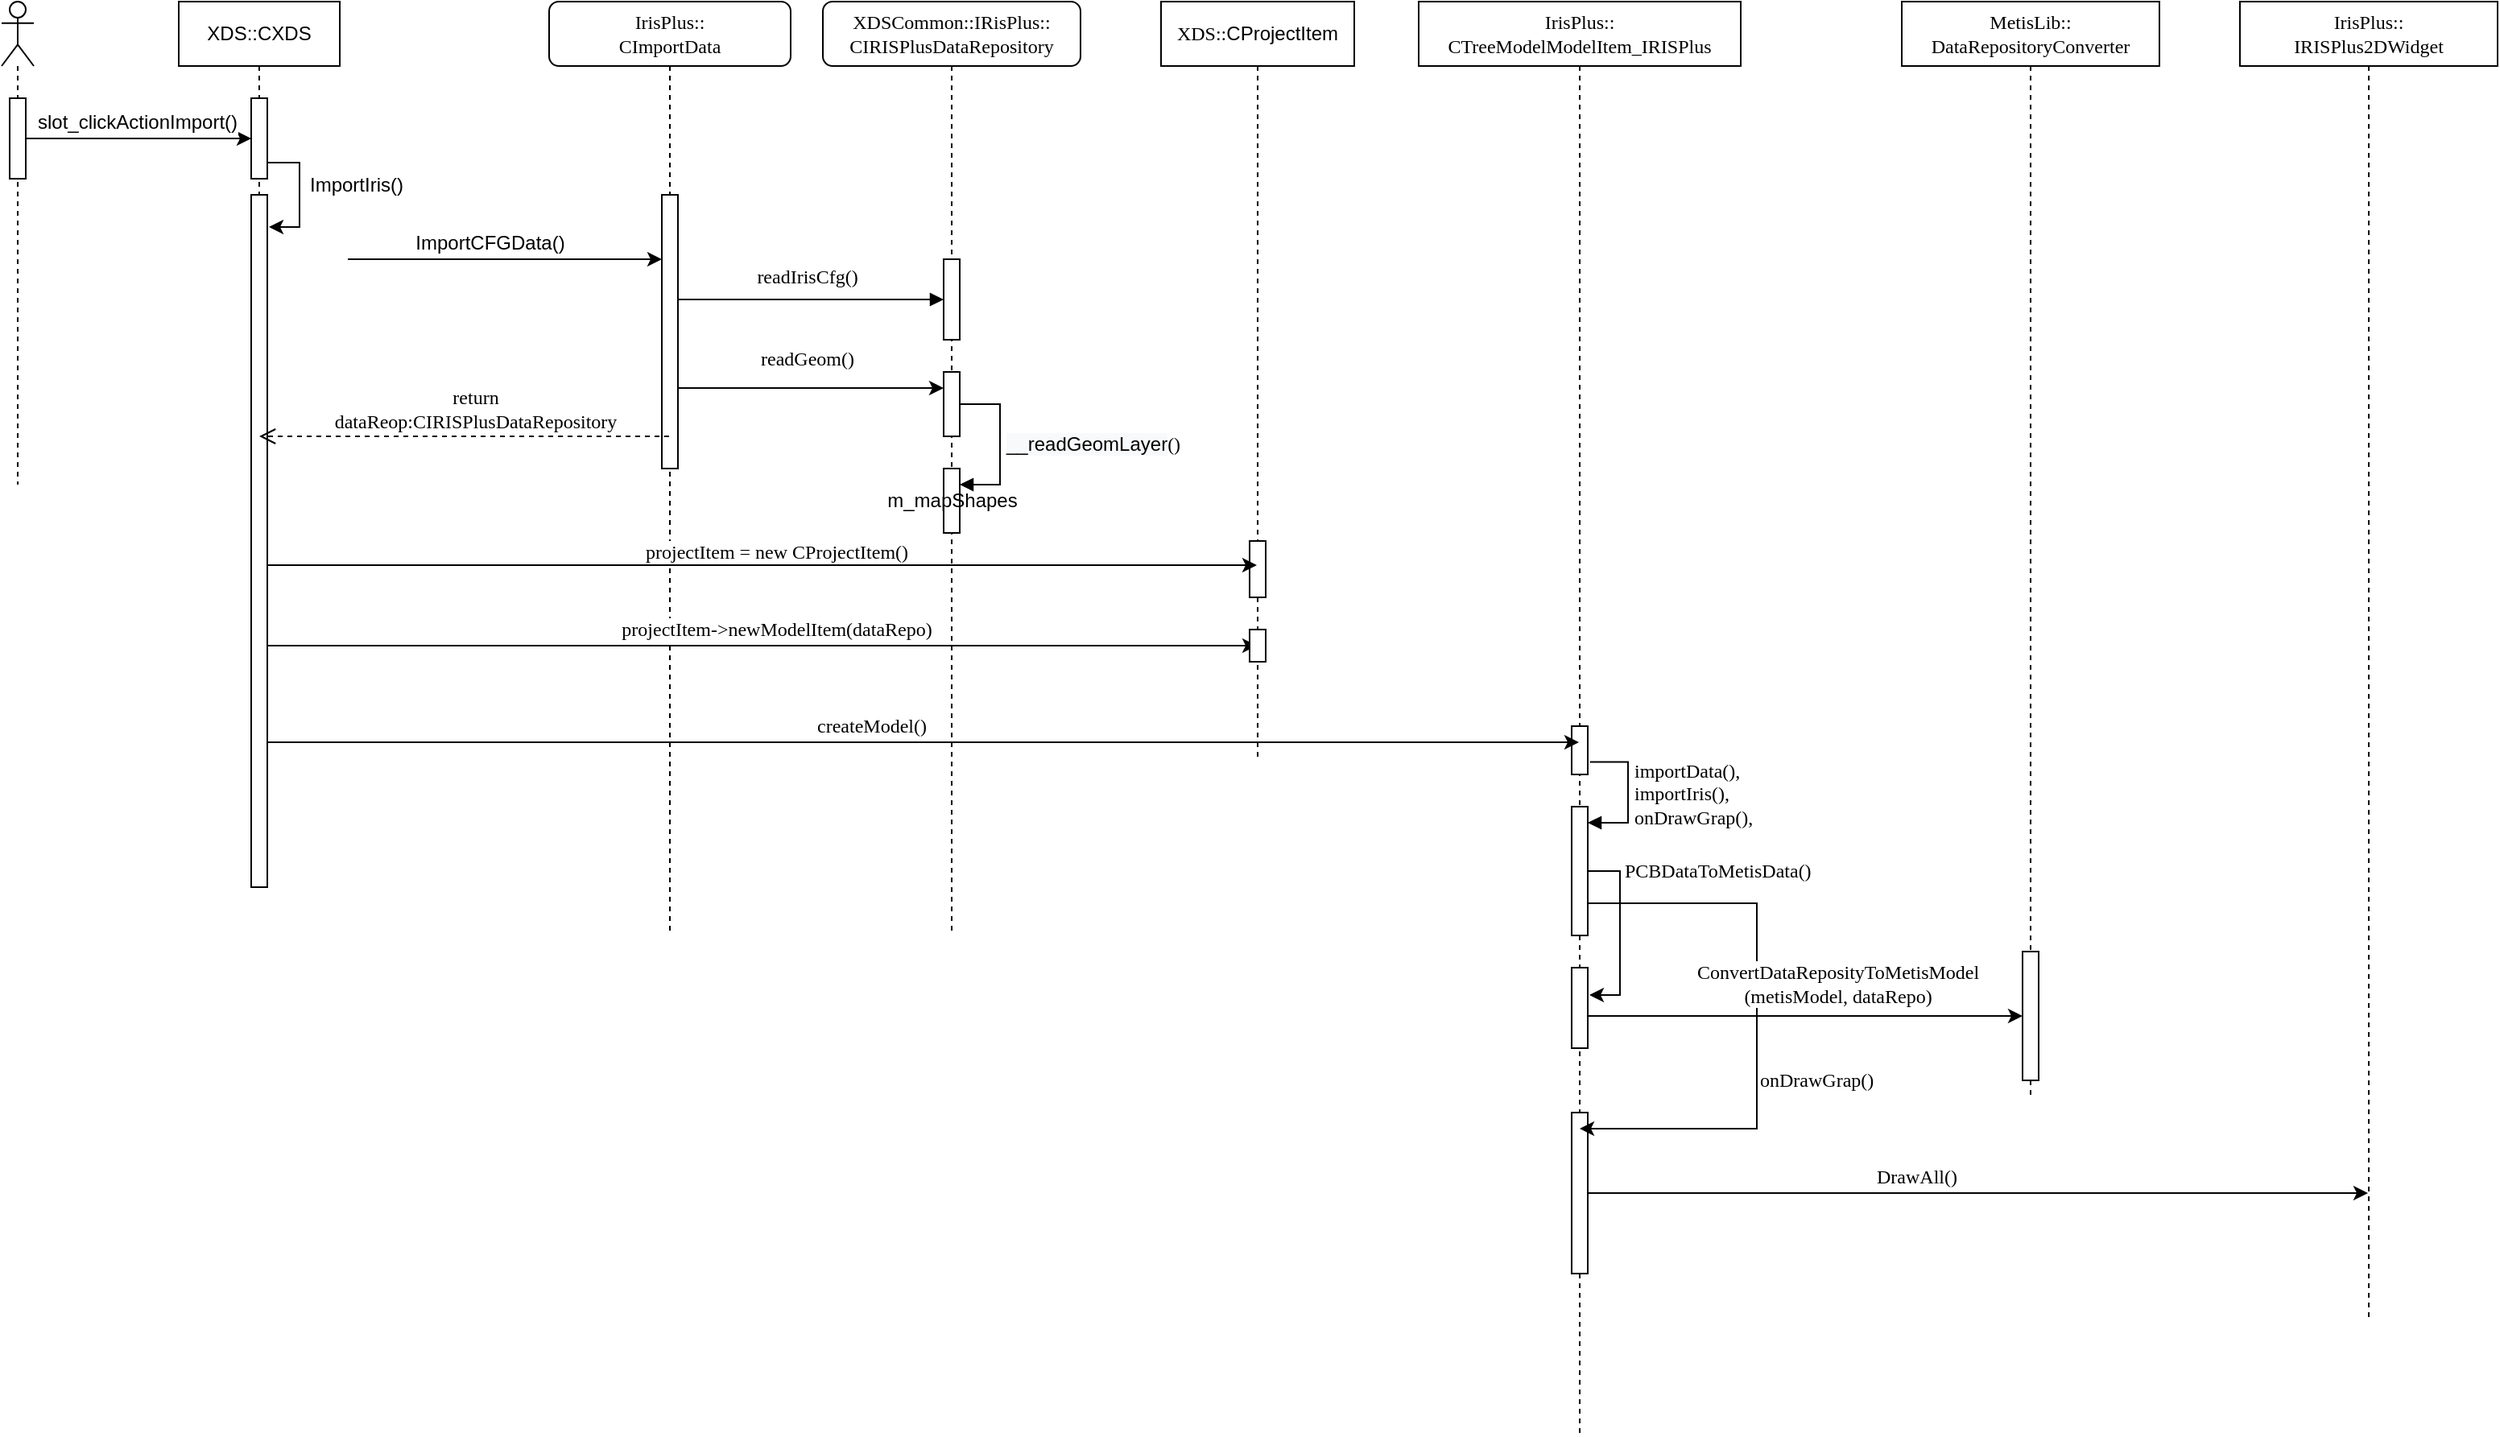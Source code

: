 <mxfile version="14.4.9" type="github">
  <diagram name="Page-1" id="13e1069c-82ec-6db2-03f1-153e76fe0fe0">
    <mxGraphModel dx="2392" dy="759" grid="1" gridSize="10" guides="1" tooltips="1" connect="1" arrows="1" fold="1" page="1" pageScale="1" pageWidth="1100" pageHeight="850" background="#ffffff" math="0" shadow="0">
      <root>
        <mxCell id="0" />
        <mxCell id="1" parent="0" />
        <mxCell id="7baba1c4bc27f4b0-2" value="XDSCommon::IRisPlus::&lt;br&gt;CIRISPlusDataRepository" style="shape=umlLifeline;perimeter=lifelinePerimeter;whiteSpace=wrap;html=1;container=1;collapsible=0;recursiveResize=0;outlineConnect=0;rounded=1;shadow=0;comic=0;labelBackgroundColor=none;strokeWidth=1;fontFamily=Verdana;fontSize=12;align=center;" parent="1" vertex="1">
          <mxGeometry x="250" y="80" width="160" height="580" as="geometry" />
        </mxCell>
        <mxCell id="7baba1c4bc27f4b0-10" value="" style="html=1;points=[];perimeter=orthogonalPerimeter;rounded=0;shadow=0;comic=0;labelBackgroundColor=none;strokeWidth=1;fontFamily=Verdana;fontSize=12;align=center;" parent="7baba1c4bc27f4b0-2" vertex="1">
          <mxGeometry x="75" y="160" width="10" height="50" as="geometry" />
        </mxCell>
        <mxCell id="HAT6p0DpIvaJkLepDCV6-22" value="" style="html=1;points=[];perimeter=orthogonalPerimeter;fontSize=12;" vertex="1" parent="7baba1c4bc27f4b0-2">
          <mxGeometry x="75" y="230" width="10" height="40" as="geometry" />
        </mxCell>
        <mxCell id="HAT6p0DpIvaJkLepDCV6-25" value="m_mapShapes" style="html=1;points=[];perimeter=orthogonalPerimeter;fontSize=12;" vertex="1" parent="7baba1c4bc27f4b0-2">
          <mxGeometry x="75" y="290" width="10" height="40" as="geometry" />
        </mxCell>
        <mxCell id="HAT6p0DpIvaJkLepDCV6-26" value="&lt;div style=&quot;text-align: center&quot;&gt;&lt;font face=&quot;Helvetica&quot;&gt;&lt;span style=&quot;background-color: rgb(248 , 249 , 250)&quot;&gt;__readGeomLayer&lt;/span&gt;&lt;/font&gt;()&lt;/div&gt;" style="edgeStyle=orthogonalEdgeStyle;html=1;align=left;spacingLeft=2;endArrow=block;rounded=0;fontSize=12;fontFamily=Verdana;" edge="1" target="HAT6p0DpIvaJkLepDCV6-25" parent="7baba1c4bc27f4b0-2" source="HAT6p0DpIvaJkLepDCV6-22">
          <mxGeometry relative="1" as="geometry">
            <mxPoint x="80" y="300" as="sourcePoint" />
            <Array as="points">
              <mxPoint x="110" y="250" />
              <mxPoint x="110" y="300" />
            </Array>
          </mxGeometry>
        </mxCell>
        <mxCell id="7baba1c4bc27f4b0-8" value="IrisPlus::&lt;br&gt;CImportData" style="shape=umlLifeline;perimeter=lifelinePerimeter;whiteSpace=wrap;html=1;container=1;collapsible=0;recursiveResize=0;outlineConnect=0;rounded=1;shadow=0;comic=0;labelBackgroundColor=none;strokeWidth=1;fontFamily=Verdana;fontSize=12;align=center;" parent="1" vertex="1">
          <mxGeometry x="80" y="80" width="150" height="580" as="geometry" />
        </mxCell>
        <mxCell id="7baba1c4bc27f4b0-9" value="" style="html=1;points=[];perimeter=orthogonalPerimeter;rounded=0;shadow=0;comic=0;labelBackgroundColor=none;strokeWidth=1;fontFamily=Verdana;fontSize=12;align=center;" parent="7baba1c4bc27f4b0-8" vertex="1">
          <mxGeometry x="70" y="120" width="10" height="170" as="geometry" />
        </mxCell>
        <mxCell id="7baba1c4bc27f4b0-11" value="readIrisCfg()" style="html=1;verticalAlign=bottom;endArrow=block;labelBackgroundColor=none;fontFamily=Verdana;fontSize=12;edgeStyle=elbowEdgeStyle;elbow=vertical;" parent="1" source="7baba1c4bc27f4b0-9" target="7baba1c4bc27f4b0-10" edge="1">
          <mxGeometry x="-0.03" y="5" relative="1" as="geometry">
            <mxPoint x="220" y="190" as="sourcePoint" />
            <mxPoint x="379" y="260" as="targetPoint" />
            <Array as="points">
              <mxPoint x="280" y="265" />
              <mxPoint x="240" y="260" />
              <mxPoint x="270" y="320" />
              <mxPoint x="240" y="260" />
              <mxPoint x="380" y="260" />
            </Array>
            <mxPoint as="offset" />
          </mxGeometry>
        </mxCell>
        <mxCell id="HAT6p0DpIvaJkLepDCV6-6" value="XDS::CXDS&lt;br&gt;" style="shape=umlLifeline;perimeter=lifelinePerimeter;whiteSpace=wrap;html=1;container=1;collapsible=0;recursiveResize=0;outlineConnect=0;" vertex="1" parent="1">
          <mxGeometry x="-150" y="80" width="100" height="550" as="geometry" />
        </mxCell>
        <mxCell id="HAT6p0DpIvaJkLepDCV6-17" style="edgeStyle=orthogonalEdgeStyle;rounded=0;orthogonalLoop=1;jettySize=auto;html=1;" edge="1" parent="HAT6p0DpIvaJkLepDCV6-6" source="HAT6p0DpIvaJkLepDCV6-13">
          <mxGeometry relative="1" as="geometry">
            <mxPoint x="56" y="140" as="targetPoint" />
            <Array as="points">
              <mxPoint x="75" y="100" />
              <mxPoint x="75" y="140" />
              <mxPoint x="56" y="140" />
            </Array>
          </mxGeometry>
        </mxCell>
        <mxCell id="HAT6p0DpIvaJkLepDCV6-18" value="ImportIris()" style="edgeLabel;html=1;align=center;verticalAlign=middle;resizable=0;points=[];fontSize=12;" vertex="1" connectable="0" parent="HAT6p0DpIvaJkLepDCV6-17">
          <mxGeometry x="-0.169" y="4" relative="1" as="geometry">
            <mxPoint x="31" y="1" as="offset" />
          </mxGeometry>
        </mxCell>
        <mxCell id="HAT6p0DpIvaJkLepDCV6-13" value="" style="html=1;points=[];perimeter=orthogonalPerimeter;" vertex="1" parent="HAT6p0DpIvaJkLepDCV6-6">
          <mxGeometry x="45" y="60" width="10" height="50" as="geometry" />
        </mxCell>
        <mxCell id="HAT6p0DpIvaJkLepDCV6-16" value="" style="html=1;points=[];perimeter=orthogonalPerimeter;" vertex="1" parent="HAT6p0DpIvaJkLepDCV6-6">
          <mxGeometry x="45" y="120" width="10" height="430" as="geometry" />
        </mxCell>
        <mxCell id="HAT6p0DpIvaJkLepDCV6-10" value="" style="shape=umlLifeline;participant=umlActor;perimeter=lifelinePerimeter;whiteSpace=wrap;html=1;container=1;collapsible=0;recursiveResize=0;verticalAlign=top;spacingTop=36;outlineConnect=0;" vertex="1" parent="1">
          <mxGeometry x="-260" y="80" width="20" height="300" as="geometry" />
        </mxCell>
        <mxCell id="HAT6p0DpIvaJkLepDCV6-12" value="" style="html=1;points=[];perimeter=orthogonalPerimeter;" vertex="1" parent="HAT6p0DpIvaJkLepDCV6-10">
          <mxGeometry x="5" y="60" width="10" height="50" as="geometry" />
        </mxCell>
        <mxCell id="HAT6p0DpIvaJkLepDCV6-14" style="edgeStyle=orthogonalEdgeStyle;rounded=0;orthogonalLoop=1;jettySize=auto;html=1;" edge="1" parent="1" source="HAT6p0DpIvaJkLepDCV6-12" target="HAT6p0DpIvaJkLepDCV6-13">
          <mxGeometry relative="1" as="geometry" />
        </mxCell>
        <mxCell id="HAT6p0DpIvaJkLepDCV6-15" value="slot_clickActionImport()" style="edgeLabel;html=1;align=center;verticalAlign=middle;resizable=0;points=[];fontSize=12;" vertex="1" connectable="0" parent="HAT6p0DpIvaJkLepDCV6-14">
          <mxGeometry x="-0.371" y="-1" relative="1" as="geometry">
            <mxPoint x="25" y="-11" as="offset" />
          </mxGeometry>
        </mxCell>
        <mxCell id="HAT6p0DpIvaJkLepDCV6-19" style="edgeStyle=orthogonalEdgeStyle;rounded=0;orthogonalLoop=1;jettySize=auto;html=1;" edge="1" parent="1" target="7baba1c4bc27f4b0-9">
          <mxGeometry relative="1" as="geometry">
            <mxPoint x="-45" y="240" as="sourcePoint" />
            <mxPoint x="70" y="290" as="targetPoint" />
            <Array as="points">
              <mxPoint x="150" y="240" />
              <mxPoint x="150" y="240" />
            </Array>
          </mxGeometry>
        </mxCell>
        <mxCell id="HAT6p0DpIvaJkLepDCV6-20" value="ImportCFGData()" style="edgeLabel;html=1;align=center;verticalAlign=middle;resizable=0;points=[];fontSize=12;" vertex="1" connectable="0" parent="HAT6p0DpIvaJkLepDCV6-19">
          <mxGeometry x="-0.197" y="-2" relative="1" as="geometry">
            <mxPoint x="9" y="-12" as="offset" />
          </mxGeometry>
        </mxCell>
        <mxCell id="HAT6p0DpIvaJkLepDCV6-23" style="edgeStyle=orthogonalEdgeStyle;rounded=0;orthogonalLoop=1;jettySize=auto;html=1;fontSize=12;" edge="1" parent="1" source="7baba1c4bc27f4b0-9" target="HAT6p0DpIvaJkLepDCV6-22">
          <mxGeometry relative="1" as="geometry">
            <Array as="points">
              <mxPoint x="240" y="320" />
              <mxPoint x="240" y="320" />
            </Array>
          </mxGeometry>
        </mxCell>
        <mxCell id="HAT6p0DpIvaJkLepDCV6-24" value="readGeom()" style="edgeLabel;html=1;align=center;verticalAlign=bottom;resizable=0;points=[];fontSize=12;labelBackgroundColor=none;fontFamily=Verdana;" vertex="1" connectable="0" parent="HAT6p0DpIvaJkLepDCV6-23">
          <mxGeometry x="-0.176" y="3" relative="1" as="geometry">
            <mxPoint x="12" y="-7" as="offset" />
          </mxGeometry>
        </mxCell>
        <mxCell id="HAT6p0DpIvaJkLepDCV6-29" value="return&lt;br&gt;dataReop:CIRISPlusDataRepository" style="html=1;verticalAlign=bottom;endArrow=open;dashed=1;endSize=8;fontFamily=Verdana;fontSize=12;" edge="1" parent="1" source="7baba1c4bc27f4b0-8" target="HAT6p0DpIvaJkLepDCV6-6">
          <mxGeometry x="-0.051" relative="1" as="geometry">
            <mxPoint x="90" y="339" as="sourcePoint" />
            <mxPoint x="-50" y="339" as="targetPoint" />
            <Array as="points">
              <mxPoint x="40" y="350" />
            </Array>
            <mxPoint as="offset" />
          </mxGeometry>
        </mxCell>
        <mxCell id="HAT6p0DpIvaJkLepDCV6-31" value="IrisPlus::&lt;br&gt;CTreeModelModelItem_IRISPlus" style="shape=umlLifeline;perimeter=lifelinePerimeter;whiteSpace=wrap;html=1;container=1;collapsible=0;recursiveResize=0;outlineConnect=0;labelBackgroundColor=none;fontFamily=Verdana;fontSize=12;" vertex="1" parent="1">
          <mxGeometry x="620" y="80" width="200" height="890" as="geometry" />
        </mxCell>
        <mxCell id="HAT6p0DpIvaJkLepDCV6-42" value="" style="html=1;points=[];perimeter=orthogonalPerimeter;labelBackgroundColor=none;fontFamily=Verdana;fontSize=12;" vertex="1" parent="HAT6p0DpIvaJkLepDCV6-31">
          <mxGeometry x="95" y="450" width="10" height="30" as="geometry" />
        </mxCell>
        <mxCell id="HAT6p0DpIvaJkLepDCV6-53" style="edgeStyle=orthogonalEdgeStyle;rounded=0;orthogonalLoop=1;jettySize=auto;html=1;fontFamily=Verdana;fontSize=12;align=left;" edge="1" parent="HAT6p0DpIvaJkLepDCV6-31" source="HAT6p0DpIvaJkLepDCV6-44">
          <mxGeometry relative="1" as="geometry">
            <mxPoint x="106" y="617" as="targetPoint" />
            <Array as="points">
              <mxPoint x="125" y="540" />
              <mxPoint x="125" y="617" />
            </Array>
          </mxGeometry>
        </mxCell>
        <mxCell id="HAT6p0DpIvaJkLepDCV6-54" value="&lt;span style=&quot;&quot;&gt;PCBDataToMetisData()&lt;/span&gt;" style="edgeLabel;html=1;align=left;verticalAlign=middle;resizable=0;points=[];fontSize=12;fontFamily=Verdana;" vertex="1" connectable="0" parent="HAT6p0DpIvaJkLepDCV6-53">
          <mxGeometry x="-0.359" y="1" relative="1" as="geometry">
            <mxPoint y="-17.5" as="offset" />
          </mxGeometry>
        </mxCell>
        <mxCell id="HAT6p0DpIvaJkLepDCV6-44" value="" style="html=1;points=[];perimeter=orthogonalPerimeter;labelBackgroundColor=none;fontFamily=Verdana;fontSize=12;" vertex="1" parent="HAT6p0DpIvaJkLepDCV6-31">
          <mxGeometry x="95" y="500" width="10" height="80" as="geometry" />
        </mxCell>
        <mxCell id="HAT6p0DpIvaJkLepDCV6-45" value="importData(),&lt;br&gt;importIris(),&lt;br&gt;onDrawGrap(),&lt;br&gt;" style="edgeStyle=orthogonalEdgeStyle;html=1;align=left;spacingLeft=2;endArrow=block;rounded=0;fontFamily=Verdana;fontSize=12;exitX=1.133;exitY=0.743;exitDx=0;exitDy=0;exitPerimeter=0;" edge="1" parent="HAT6p0DpIvaJkLepDCV6-31" source="HAT6p0DpIvaJkLepDCV6-42">
          <mxGeometry relative="1" as="geometry">
            <mxPoint x="100" y="500" as="sourcePoint" />
            <Array as="points">
              <mxPoint x="130" y="472" />
              <mxPoint x="130" y="510" />
              <mxPoint x="105" y="510" />
            </Array>
            <mxPoint x="105" y="510" as="targetPoint" />
          </mxGeometry>
        </mxCell>
        <mxCell id="HAT6p0DpIvaJkLepDCV6-52" value="" style="html=1;points=[];perimeter=orthogonalPerimeter;labelBackgroundColor=none;fontFamily=Verdana;fontSize=12;" vertex="1" parent="HAT6p0DpIvaJkLepDCV6-31">
          <mxGeometry x="95" y="600" width="10" height="50" as="geometry" />
        </mxCell>
        <mxCell id="HAT6p0DpIvaJkLepDCV6-55" value="" style="html=1;points=[];perimeter=orthogonalPerimeter;labelBackgroundColor=none;fontFamily=Verdana;fontSize=12;align=left;" vertex="1" parent="HAT6p0DpIvaJkLepDCV6-31">
          <mxGeometry x="95" y="690" width="10" height="100" as="geometry" />
        </mxCell>
        <mxCell id="HAT6p0DpIvaJkLepDCV6-59" style="edgeStyle=orthogonalEdgeStyle;rounded=0;orthogonalLoop=1;jettySize=auto;html=1;fontFamily=Verdana;fontSize=12;align=left;" edge="1" parent="HAT6p0DpIvaJkLepDCV6-31" source="HAT6p0DpIvaJkLepDCV6-44" target="HAT6p0DpIvaJkLepDCV6-31">
          <mxGeometry relative="1" as="geometry">
            <mxPoint x="230" y="750" as="targetPoint" />
            <Array as="points">
              <mxPoint x="210" y="560" />
              <mxPoint x="210" y="700" />
            </Array>
          </mxGeometry>
        </mxCell>
        <mxCell id="HAT6p0DpIvaJkLepDCV6-60" value="onDrawGrap()" style="edgeLabel;html=1;align=left;verticalAlign=middle;resizable=0;points=[];fontSize=12;fontFamily=Verdana;" vertex="1" connectable="0" parent="HAT6p0DpIvaJkLepDCV6-59">
          <mxGeometry x="-0.08" relative="1" as="geometry">
            <mxPoint y="51.67" as="offset" />
          </mxGeometry>
        </mxCell>
        <mxCell id="HAT6p0DpIvaJkLepDCV6-32" style="edgeStyle=orthogonalEdgeStyle;rounded=0;orthogonalLoop=1;jettySize=auto;html=1;fontFamily=Verdana;fontSize=12;align=left;" edge="1" parent="1" source="HAT6p0DpIvaJkLepDCV6-16" target="HAT6p0DpIvaJkLepDCV6-35">
          <mxGeometry relative="1" as="geometry">
            <mxPoint x="480" y="480" as="targetPoint" />
            <mxPoint x="-45" y="470" as="sourcePoint" />
            <Array as="points">
              <mxPoint x="300" y="480" />
              <mxPoint x="300" y="480" />
            </Array>
          </mxGeometry>
        </mxCell>
        <mxCell id="HAT6p0DpIvaJkLepDCV6-34" value="projectItem-&amp;gt;newModelItem(dataRepo)" style="edgeLabel;html=1;align=center;verticalAlign=middle;resizable=0;points=[];fontSize=12;fontFamily=Verdana;" vertex="1" connectable="0" parent="HAT6p0DpIvaJkLepDCV6-32">
          <mxGeometry x="-0.098" y="1" relative="1" as="geometry">
            <mxPoint x="39.17" y="-9" as="offset" />
          </mxGeometry>
        </mxCell>
        <mxCell id="HAT6p0DpIvaJkLepDCV6-35" value="XDS::&lt;font face=&quot;Helvetica&quot;&gt;CProjectItem&lt;/font&gt;" style="shape=umlLifeline;perimeter=lifelinePerimeter;whiteSpace=wrap;html=1;container=1;collapsible=0;recursiveResize=0;outlineConnect=0;labelBackgroundColor=none;fontFamily=Verdana;fontSize=12;" vertex="1" parent="1">
          <mxGeometry x="460" y="80" width="120" height="470" as="geometry" />
        </mxCell>
        <mxCell id="HAT6p0DpIvaJkLepDCV6-38" value="" style="html=1;points=[];perimeter=orthogonalPerimeter;labelBackgroundColor=none;fontFamily=Verdana;fontSize=12;" vertex="1" parent="HAT6p0DpIvaJkLepDCV6-35">
          <mxGeometry x="55" y="335" width="10" height="35" as="geometry" />
        </mxCell>
        <mxCell id="HAT6p0DpIvaJkLepDCV6-39" value="" style="html=1;points=[];perimeter=orthogonalPerimeter;labelBackgroundColor=none;fontFamily=Verdana;fontSize=12;" vertex="1" parent="HAT6p0DpIvaJkLepDCV6-35">
          <mxGeometry x="55" y="390" width="10" height="20" as="geometry" />
        </mxCell>
        <mxCell id="HAT6p0DpIvaJkLepDCV6-36" style="edgeStyle=orthogonalEdgeStyle;rounded=0;orthogonalLoop=1;jettySize=auto;html=1;fontFamily=Verdana;fontSize=12;align=left;" edge="1" parent="1" source="HAT6p0DpIvaJkLepDCV6-16" target="HAT6p0DpIvaJkLepDCV6-35">
          <mxGeometry relative="1" as="geometry">
            <mxPoint x="510" y="440" as="targetPoint" />
            <Array as="points">
              <mxPoint x="220" y="430" />
              <mxPoint x="220" y="430" />
            </Array>
          </mxGeometry>
        </mxCell>
        <mxCell id="HAT6p0DpIvaJkLepDCV6-37" value="projectItem = new CProjectItem()" style="edgeLabel;html=1;align=center;verticalAlign=bottom;resizable=0;points=[];fontSize=12;fontFamily=Verdana;" vertex="1" connectable="0" parent="HAT6p0DpIvaJkLepDCV6-36">
          <mxGeometry x="-0.42" y="-3" relative="1" as="geometry">
            <mxPoint x="138" y="-3" as="offset" />
          </mxGeometry>
        </mxCell>
        <mxCell id="HAT6p0DpIvaJkLepDCV6-40" style="edgeStyle=orthogonalEdgeStyle;rounded=0;orthogonalLoop=1;jettySize=auto;html=1;fontFamily=Verdana;fontSize=12;align=left;" edge="1" parent="1" source="HAT6p0DpIvaJkLepDCV6-16" target="HAT6p0DpIvaJkLepDCV6-31">
          <mxGeometry relative="1" as="geometry">
            <mxPoint x="640" y="540" as="targetPoint" />
            <Array as="points">
              <mxPoint x="320" y="540" />
              <mxPoint x="320" y="540" />
            </Array>
          </mxGeometry>
        </mxCell>
        <mxCell id="HAT6p0DpIvaJkLepDCV6-41" value="createModel()" style="text;html=1;align=center;verticalAlign=middle;resizable=0;points=[];autosize=1;fontSize=12;fontFamily=Verdana;" vertex="1" parent="1">
          <mxGeometry x="230" y="520" width="100" height="20" as="geometry" />
        </mxCell>
        <mxCell id="HAT6p0DpIvaJkLepDCV6-46" value="MetisLib::&lt;br&gt;DataRepositoryConverter" style="shape=umlLifeline;perimeter=lifelinePerimeter;whiteSpace=wrap;html=1;container=1;collapsible=0;recursiveResize=0;outlineConnect=0;labelBackgroundColor=none;fontFamily=Verdana;fontSize=12;" vertex="1" parent="1">
          <mxGeometry x="920" y="80" width="160" height="680" as="geometry" />
        </mxCell>
        <mxCell id="HAT6p0DpIvaJkLepDCV6-48" value="" style="html=1;points=[];perimeter=orthogonalPerimeter;labelBackgroundColor=none;fontFamily=Verdana;fontSize=12;" vertex="1" parent="HAT6p0DpIvaJkLepDCV6-46">
          <mxGeometry x="75" y="590" width="10" height="80" as="geometry" />
        </mxCell>
        <mxCell id="HAT6p0DpIvaJkLepDCV6-50" style="edgeStyle=orthogonalEdgeStyle;rounded=0;orthogonalLoop=1;jettySize=auto;html=1;fontFamily=Verdana;fontSize=12;align=left;" edge="1" parent="1" source="HAT6p0DpIvaJkLepDCV6-52" target="HAT6p0DpIvaJkLepDCV6-48">
          <mxGeometry relative="1" as="geometry">
            <Array as="points">
              <mxPoint x="860" y="710" />
              <mxPoint x="860" y="710" />
            </Array>
          </mxGeometry>
        </mxCell>
        <mxCell id="HAT6p0DpIvaJkLepDCV6-51" value="ConvertDataReposityToMetisModel&lt;br&gt;(metisModel, dataRepo)" style="edgeLabel;html=1;align=center;verticalAlign=middle;resizable=0;points=[];fontSize=12;fontFamily=Verdana;" vertex="1" connectable="0" parent="HAT6p0DpIvaJkLepDCV6-50">
          <mxGeometry x="-0.079" y="-1" relative="1" as="geometry">
            <mxPoint x="30" y="-21" as="offset" />
          </mxGeometry>
        </mxCell>
        <mxCell id="HAT6p0DpIvaJkLepDCV6-61" value="IrisPlus::&lt;br&gt;&lt;span style=&quot;background-color: rgb(255 , 255 , 255)&quot;&gt;IRISPlus2DWidget&lt;/span&gt;" style="shape=umlLifeline;perimeter=lifelinePerimeter;whiteSpace=wrap;html=1;container=1;collapsible=0;recursiveResize=0;outlineConnect=0;labelBackgroundColor=none;fontFamily=Verdana;fontSize=12;align=center;" vertex="1" parent="1">
          <mxGeometry x="1130" y="80" width="160" height="820" as="geometry" />
        </mxCell>
        <mxCell id="HAT6p0DpIvaJkLepDCV6-63" style="edgeStyle=orthogonalEdgeStyle;rounded=0;orthogonalLoop=1;jettySize=auto;html=1;fontFamily=Verdana;fontSize=12;align=left;" edge="1" parent="1" source="HAT6p0DpIvaJkLepDCV6-55" target="HAT6p0DpIvaJkLepDCV6-61">
          <mxGeometry relative="1" as="geometry">
            <Array as="points">
              <mxPoint x="1090" y="820" />
              <mxPoint x="1090" y="820" />
            </Array>
          </mxGeometry>
        </mxCell>
        <mxCell id="HAT6p0DpIvaJkLepDCV6-64" value="DrawAll()" style="edgeLabel;html=1;align=center;verticalAlign=middle;resizable=0;points=[];fontSize=12;fontFamily=Verdana;" vertex="1" connectable="0" parent="HAT6p0DpIvaJkLepDCV6-63">
          <mxGeometry x="-0.157" y="2" relative="1" as="geometry">
            <mxPoint y="-8" as="offset" />
          </mxGeometry>
        </mxCell>
      </root>
    </mxGraphModel>
  </diagram>
</mxfile>
